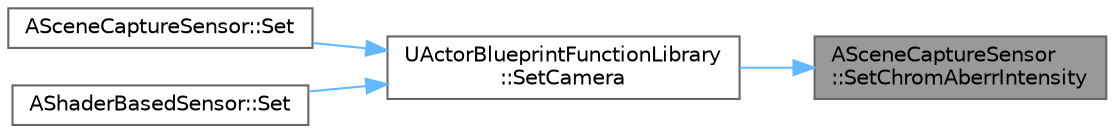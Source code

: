 digraph "ASceneCaptureSensor::SetChromAberrIntensity"
{
 // INTERACTIVE_SVG=YES
 // LATEX_PDF_SIZE
  bgcolor="transparent";
  edge [fontname=Helvetica,fontsize=10,labelfontname=Helvetica,labelfontsize=10];
  node [fontname=Helvetica,fontsize=10,shape=box,height=0.2,width=0.4];
  rankdir="RL";
  Node1 [id="Node000001",label="ASceneCaptureSensor\l::SetChromAberrIntensity",height=0.2,width=0.4,color="gray40", fillcolor="grey60", style="filled", fontcolor="black",tooltip=" "];
  Node1 -> Node2 [id="edge1_Node000001_Node000002",dir="back",color="steelblue1",style="solid",tooltip=" "];
  Node2 [id="Node000002",label="UActorBlueprintFunctionLibrary\l::SetCamera",height=0.2,width=0.4,color="grey40", fillcolor="white", style="filled",URL="$dd/da3/classUActorBlueprintFunctionLibrary.html#a6a1fcb0b47cb61691281c6ca5693908f",tooltip=" "];
  Node2 -> Node3 [id="edge2_Node000002_Node000003",dir="back",color="steelblue1",style="solid",tooltip=" "];
  Node3 [id="Node000003",label="ASceneCaptureSensor::Set",height=0.2,width=0.4,color="grey40", fillcolor="white", style="filled",URL="$d4/d60/classASceneCaptureSensor.html#a1a574afa79fb5ecf6425b0f8f48aa9d0",tooltip=" "];
  Node2 -> Node4 [id="edge3_Node000002_Node000004",dir="back",color="steelblue1",style="solid",tooltip=" "];
  Node4 [id="Node000004",label="AShaderBasedSensor::Set",height=0.2,width=0.4,color="grey40", fillcolor="white", style="filled",URL="$da/dd3/classAShaderBasedSensor.html#a35a622b1b796b8e91569888c649c43d1",tooltip=" "];
}
